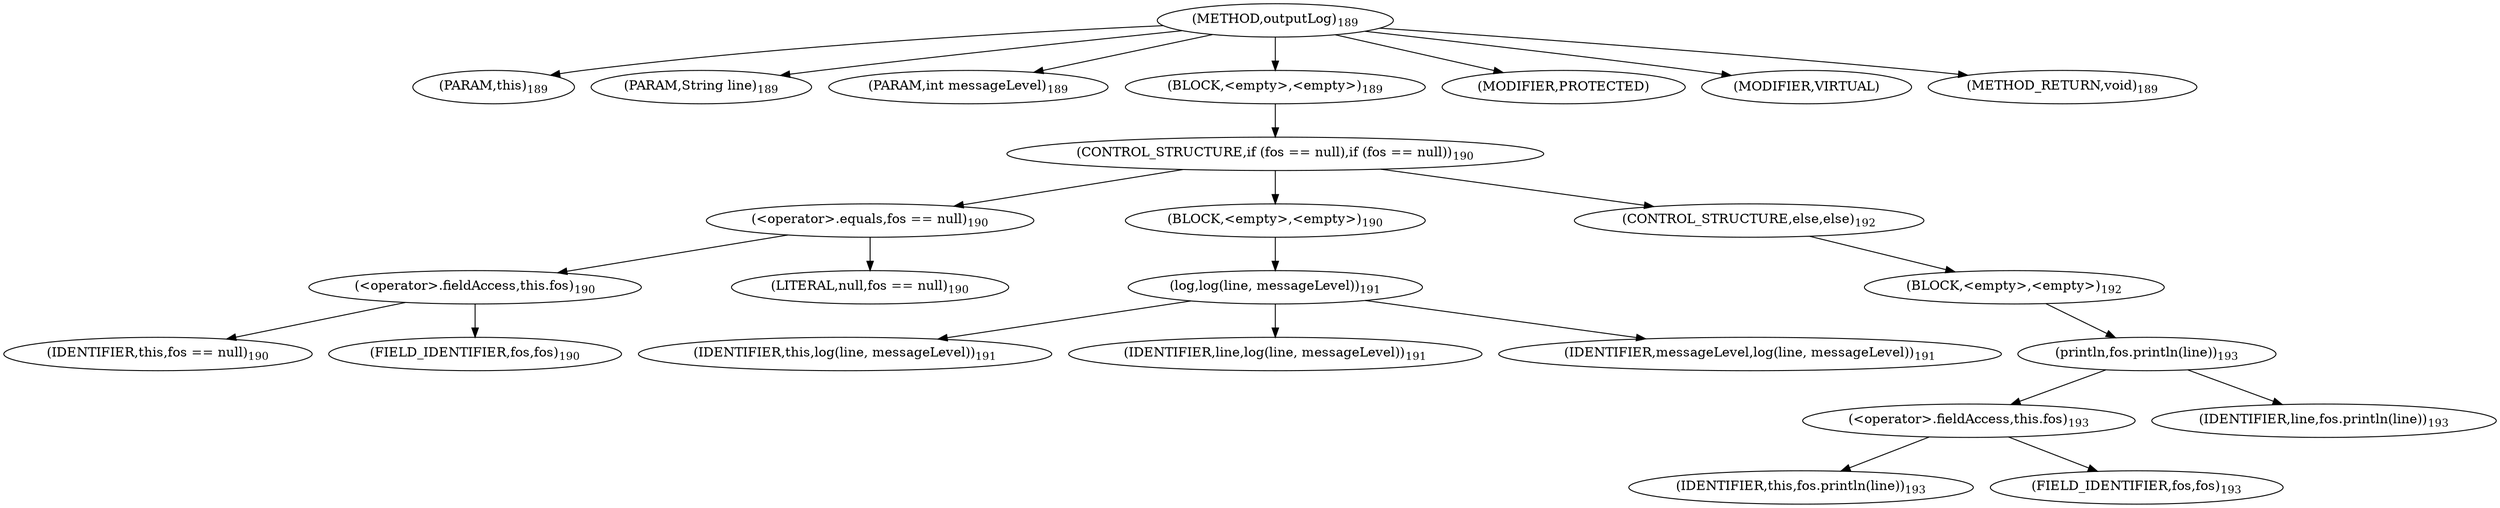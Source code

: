 digraph "outputLog" {  
"495" [label = <(METHOD,outputLog)<SUB>189</SUB>> ]
"27" [label = <(PARAM,this)<SUB>189</SUB>> ]
"496" [label = <(PARAM,String line)<SUB>189</SUB>> ]
"497" [label = <(PARAM,int messageLevel)<SUB>189</SUB>> ]
"498" [label = <(BLOCK,&lt;empty&gt;,&lt;empty&gt;)<SUB>189</SUB>> ]
"499" [label = <(CONTROL_STRUCTURE,if (fos == null),if (fos == null))<SUB>190</SUB>> ]
"500" [label = <(&lt;operator&gt;.equals,fos == null)<SUB>190</SUB>> ]
"501" [label = <(&lt;operator&gt;.fieldAccess,this.fos)<SUB>190</SUB>> ]
"502" [label = <(IDENTIFIER,this,fos == null)<SUB>190</SUB>> ]
"503" [label = <(FIELD_IDENTIFIER,fos,fos)<SUB>190</SUB>> ]
"504" [label = <(LITERAL,null,fos == null)<SUB>190</SUB>> ]
"505" [label = <(BLOCK,&lt;empty&gt;,&lt;empty&gt;)<SUB>190</SUB>> ]
"506" [label = <(log,log(line, messageLevel))<SUB>191</SUB>> ]
"26" [label = <(IDENTIFIER,this,log(line, messageLevel))<SUB>191</SUB>> ]
"507" [label = <(IDENTIFIER,line,log(line, messageLevel))<SUB>191</SUB>> ]
"508" [label = <(IDENTIFIER,messageLevel,log(line, messageLevel))<SUB>191</SUB>> ]
"509" [label = <(CONTROL_STRUCTURE,else,else)<SUB>192</SUB>> ]
"510" [label = <(BLOCK,&lt;empty&gt;,&lt;empty&gt;)<SUB>192</SUB>> ]
"511" [label = <(println,fos.println(line))<SUB>193</SUB>> ]
"512" [label = <(&lt;operator&gt;.fieldAccess,this.fos)<SUB>193</SUB>> ]
"513" [label = <(IDENTIFIER,this,fos.println(line))<SUB>193</SUB>> ]
"514" [label = <(FIELD_IDENTIFIER,fos,fos)<SUB>193</SUB>> ]
"515" [label = <(IDENTIFIER,line,fos.println(line))<SUB>193</SUB>> ]
"516" [label = <(MODIFIER,PROTECTED)> ]
"517" [label = <(MODIFIER,VIRTUAL)> ]
"518" [label = <(METHOD_RETURN,void)<SUB>189</SUB>> ]
  "495" -> "27" 
  "495" -> "496" 
  "495" -> "497" 
  "495" -> "498" 
  "495" -> "516" 
  "495" -> "517" 
  "495" -> "518" 
  "498" -> "499" 
  "499" -> "500" 
  "499" -> "505" 
  "499" -> "509" 
  "500" -> "501" 
  "500" -> "504" 
  "501" -> "502" 
  "501" -> "503" 
  "505" -> "506" 
  "506" -> "26" 
  "506" -> "507" 
  "506" -> "508" 
  "509" -> "510" 
  "510" -> "511" 
  "511" -> "512" 
  "511" -> "515" 
  "512" -> "513" 
  "512" -> "514" 
}
